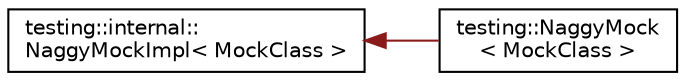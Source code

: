 digraph "Graphical Class Hierarchy"
{
 // LATEX_PDF_SIZE
  edge [fontname="Helvetica",fontsize="10",labelfontname="Helvetica",labelfontsize="10"];
  node [fontname="Helvetica",fontsize="10",shape=record];
  rankdir="LR";
  Node0 [label="testing::internal::\lNaggyMockImpl\< MockClass \>",height=0.2,width=0.4,color="black", fillcolor="white", style="filled",URL="$classtesting_1_1internal_1_1_naggy_mock_impl.html",tooltip=" "];
  Node0 -> Node1 [dir="back",color="firebrick4",fontsize="10",style="solid",fontname="Helvetica"];
  Node1 [label="testing::NaggyMock\l\< MockClass \>",height=0.2,width=0.4,color="black", fillcolor="white", style="filled",URL="$classtesting_1_1_naggy_mock.html",tooltip=" "];
}

